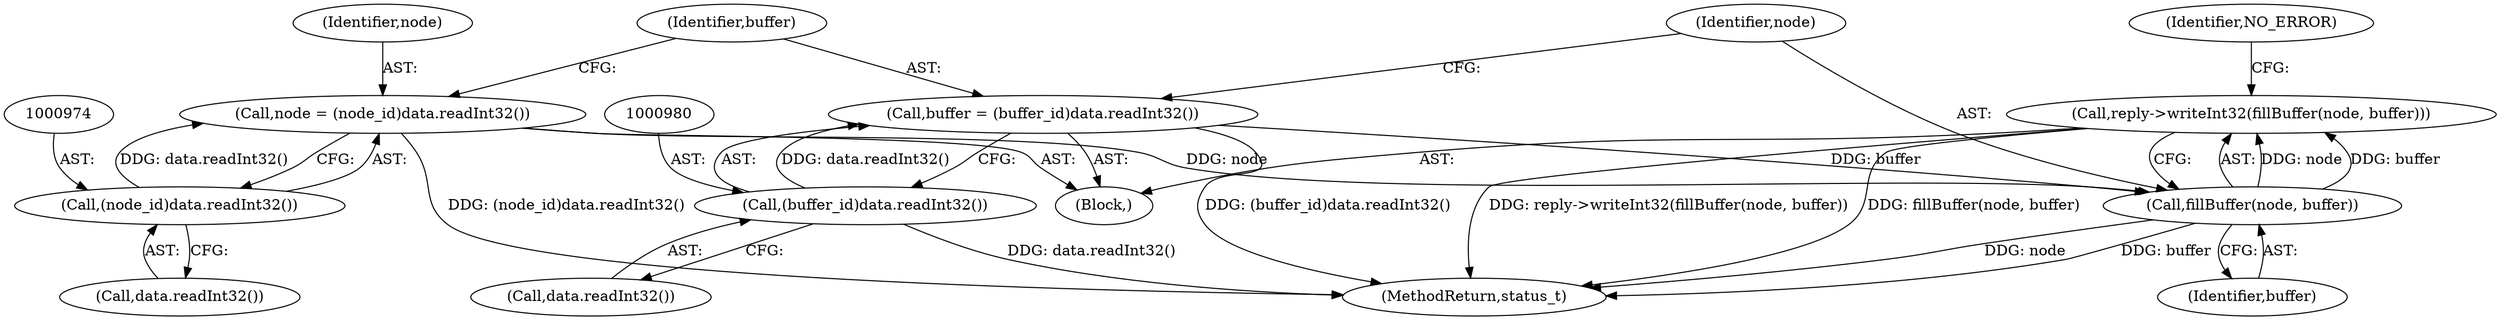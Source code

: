 digraph "0_Android_1171e7c047bf79e7c93342bb6a812c9edd86aa84@API" {
"1000982" [label="(Call,reply->writeInt32(fillBuffer(node, buffer)))"];
"1000983" [label="(Call,fillBuffer(node, buffer))"];
"1000971" [label="(Call,node = (node_id)data.readInt32())"];
"1000973" [label="(Call,(node_id)data.readInt32())"];
"1000977" [label="(Call,buffer = (buffer_id)data.readInt32())"];
"1000979" [label="(Call,(buffer_id)data.readInt32())"];
"1000987" [label="(Identifier,NO_ERROR)"];
"1000965" [label="(Block,)"];
"1000985" [label="(Identifier,buffer)"];
"1000981" [label="(Call,data.readInt32())"];
"1000972" [label="(Identifier,node)"];
"1000973" [label="(Call,(node_id)data.readInt32())"];
"1000975" [label="(Call,data.readInt32())"];
"1000971" [label="(Call,node = (node_id)data.readInt32())"];
"1000977" [label="(Call,buffer = (buffer_id)data.readInt32())"];
"1000979" [label="(Call,(buffer_id)data.readInt32())"];
"1000982" [label="(Call,reply->writeInt32(fillBuffer(node, buffer)))"];
"1000984" [label="(Identifier,node)"];
"1000983" [label="(Call,fillBuffer(node, buffer))"];
"1000978" [label="(Identifier,buffer)"];
"1001075" [label="(MethodReturn,status_t)"];
"1000982" -> "1000965"  [label="AST: "];
"1000982" -> "1000983"  [label="CFG: "];
"1000983" -> "1000982"  [label="AST: "];
"1000987" -> "1000982"  [label="CFG: "];
"1000982" -> "1001075"  [label="DDG: reply->writeInt32(fillBuffer(node, buffer))"];
"1000982" -> "1001075"  [label="DDG: fillBuffer(node, buffer)"];
"1000983" -> "1000982"  [label="DDG: node"];
"1000983" -> "1000982"  [label="DDG: buffer"];
"1000983" -> "1000985"  [label="CFG: "];
"1000984" -> "1000983"  [label="AST: "];
"1000985" -> "1000983"  [label="AST: "];
"1000983" -> "1001075"  [label="DDG: node"];
"1000983" -> "1001075"  [label="DDG: buffer"];
"1000971" -> "1000983"  [label="DDG: node"];
"1000977" -> "1000983"  [label="DDG: buffer"];
"1000971" -> "1000965"  [label="AST: "];
"1000971" -> "1000973"  [label="CFG: "];
"1000972" -> "1000971"  [label="AST: "];
"1000973" -> "1000971"  [label="AST: "];
"1000978" -> "1000971"  [label="CFG: "];
"1000971" -> "1001075"  [label="DDG: (node_id)data.readInt32()"];
"1000973" -> "1000971"  [label="DDG: data.readInt32()"];
"1000973" -> "1000975"  [label="CFG: "];
"1000974" -> "1000973"  [label="AST: "];
"1000975" -> "1000973"  [label="AST: "];
"1000977" -> "1000965"  [label="AST: "];
"1000977" -> "1000979"  [label="CFG: "];
"1000978" -> "1000977"  [label="AST: "];
"1000979" -> "1000977"  [label="AST: "];
"1000984" -> "1000977"  [label="CFG: "];
"1000977" -> "1001075"  [label="DDG: (buffer_id)data.readInt32()"];
"1000979" -> "1000977"  [label="DDG: data.readInt32()"];
"1000979" -> "1000981"  [label="CFG: "];
"1000980" -> "1000979"  [label="AST: "];
"1000981" -> "1000979"  [label="AST: "];
"1000979" -> "1001075"  [label="DDG: data.readInt32()"];
}
